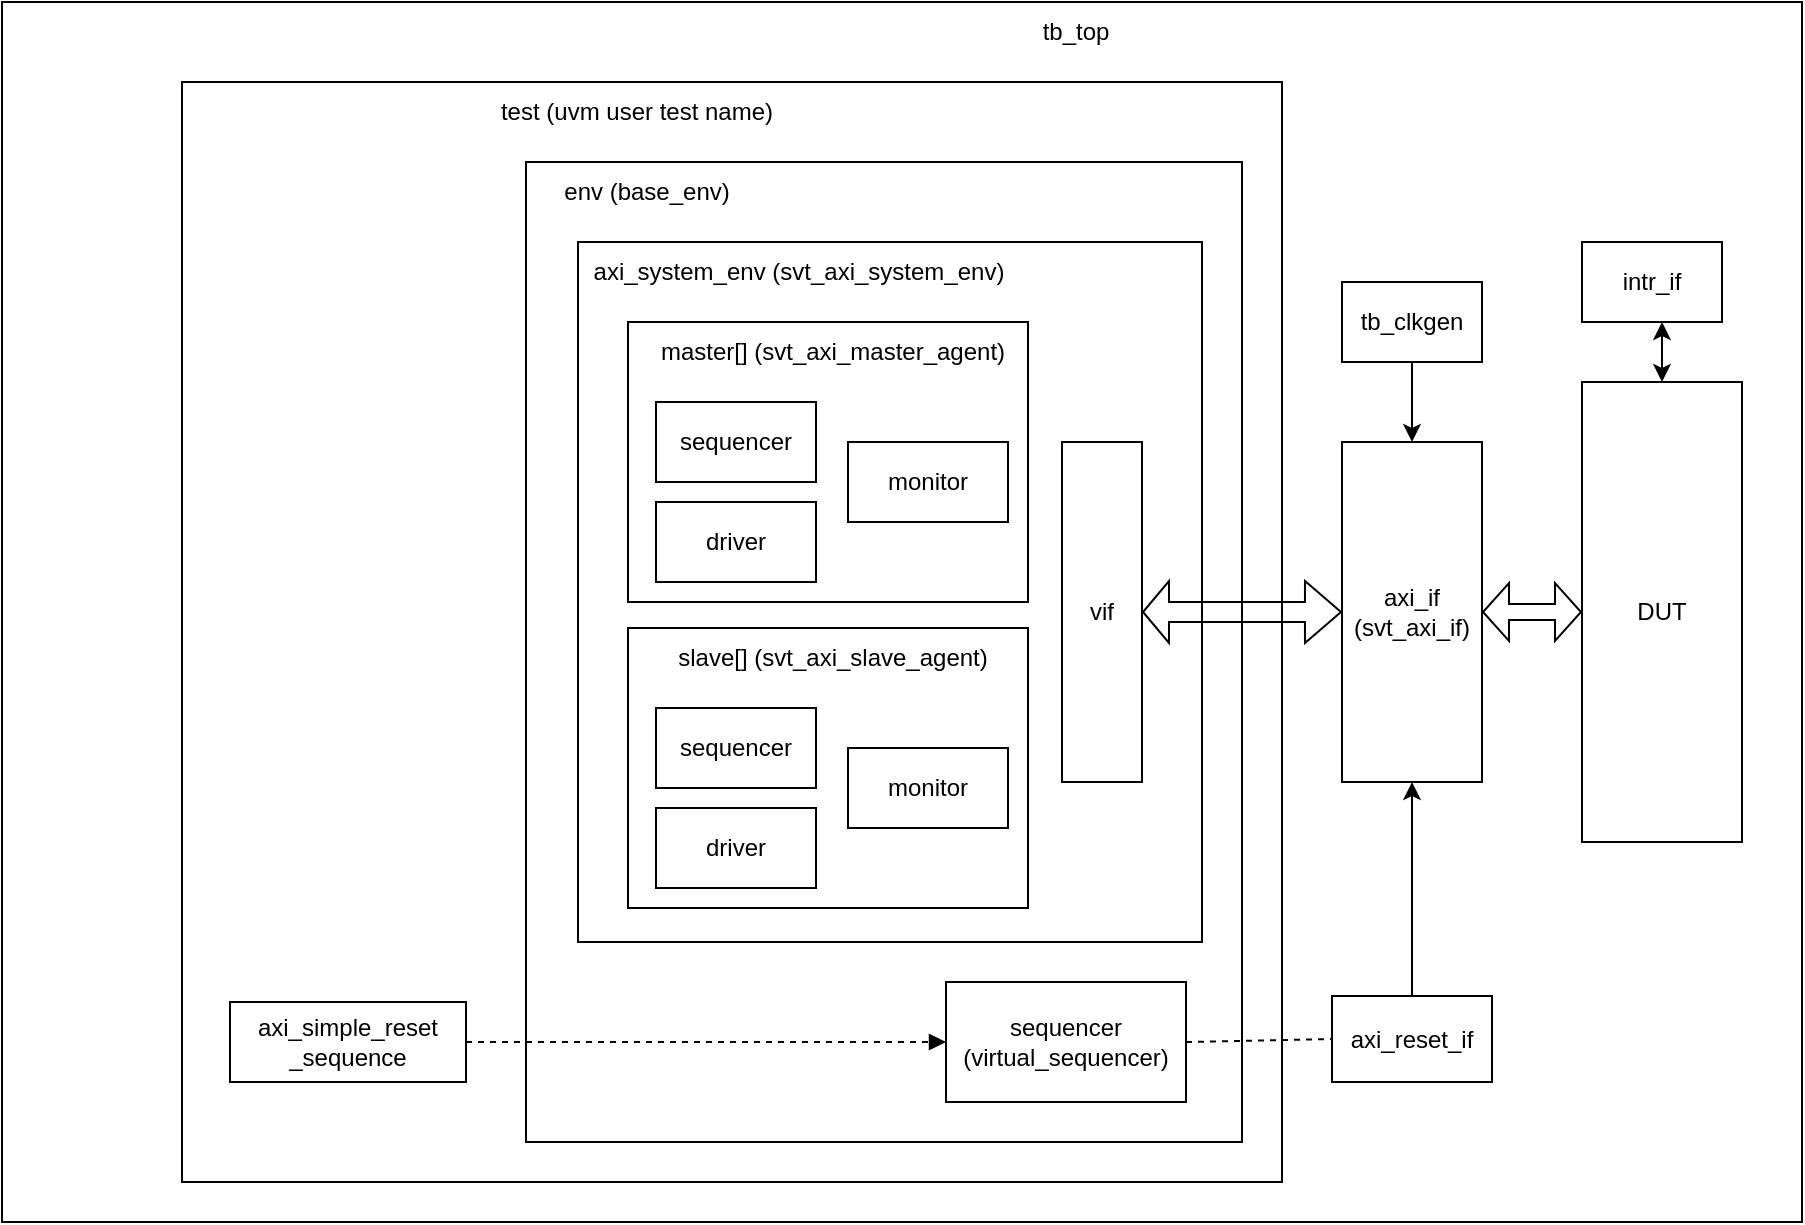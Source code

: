 <mxfile version="24.3.1" type="github">
  <diagram name="페이지-1" id="j0m4ZGj2uBs6hCEbyd8e">
    <mxGraphModel dx="2136" dy="819" grid="1" gridSize="10" guides="1" tooltips="1" connect="1" arrows="1" fold="1" page="1" pageScale="1" pageWidth="827" pageHeight="1169" background="#FFFFFF" math="0" shadow="0">
      <root>
        <mxCell id="0" />
        <mxCell id="1" parent="0" />
        <mxCell id="bGhYwZHVAM_phVAgwQyj-1" value="" style="rounded=0;whiteSpace=wrap;html=1;" parent="1" vertex="1">
          <mxGeometry x="-210" width="900" height="610" as="geometry" />
        </mxCell>
        <mxCell id="bGhYwZHVAM_phVAgwQyj-2" value="tb_top" style="text;html=1;align=center;verticalAlign=middle;whiteSpace=wrap;rounded=0;" parent="1" vertex="1">
          <mxGeometry x="272" width="110" height="30" as="geometry" />
        </mxCell>
        <mxCell id="bGhYwZHVAM_phVAgwQyj-3" value="DUT" style="rounded=0;whiteSpace=wrap;html=1;" parent="1" vertex="1">
          <mxGeometry x="580" y="190" width="80" height="230" as="geometry" />
        </mxCell>
        <mxCell id="bGhYwZHVAM_phVAgwQyj-8" value="" style="rounded=0;whiteSpace=wrap;html=1;" parent="1" vertex="1">
          <mxGeometry x="-120" y="40" width="550" height="550" as="geometry" />
        </mxCell>
        <mxCell id="bGhYwZHVAM_phVAgwQyj-10" value="test (uvm user test name)" style="text;html=1;align=center;verticalAlign=middle;whiteSpace=wrap;rounded=0;" parent="1" vertex="1">
          <mxGeometry x="22" y="40" width="171" height="30" as="geometry" />
        </mxCell>
        <mxCell id="bGhYwZHVAM_phVAgwQyj-11" value="" style="rounded=0;whiteSpace=wrap;html=1;" parent="1" vertex="1">
          <mxGeometry x="52" y="80" width="358" height="490" as="geometry" />
        </mxCell>
        <mxCell id="bGhYwZHVAM_phVAgwQyj-9" value="env (base_env)" style="text;html=1;align=center;verticalAlign=middle;whiteSpace=wrap;rounded=0;" parent="1" vertex="1">
          <mxGeometry x="52" y="80" width="121" height="30" as="geometry" />
        </mxCell>
        <mxCell id="bGhYwZHVAM_phVAgwQyj-13" value="" style="rounded=0;whiteSpace=wrap;html=1;" parent="1" vertex="1">
          <mxGeometry x="78" y="120" width="312" height="350" as="geometry" />
        </mxCell>
        <mxCell id="bGhYwZHVAM_phVAgwQyj-14" value="axi_system_env (svt_axi_system_env)" style="text;html=1;align=center;verticalAlign=middle;whiteSpace=wrap;rounded=0;" parent="1" vertex="1">
          <mxGeometry x="78" y="120" width="221" height="30" as="geometry" />
        </mxCell>
        <mxCell id="bGhYwZHVAM_phVAgwQyj-15" value="" style="shape=flexArrow;endArrow=classic;startArrow=classic;html=1;rounded=0;endSize=5.67;strokeWidth=1;entryX=0;entryY=0.5;entryDx=0;entryDy=0;exitX=1;exitY=0.5;exitDx=0;exitDy=0;width=10;startSize=4;" parent="1" edge="1" target="bGhYwZHVAM_phVAgwQyj-22" source="bGhYwZHVAM_phVAgwQyj-24">
          <mxGeometry width="100" height="100" relative="1" as="geometry">
            <mxPoint x="399" y="370" as="sourcePoint" />
            <mxPoint x="499" y="370" as="targetPoint" />
          </mxGeometry>
        </mxCell>
        <mxCell id="bGhYwZHVAM_phVAgwQyj-16" value="" style="rounded=0;whiteSpace=wrap;html=1;" parent="1" vertex="1">
          <mxGeometry x="103" y="160" width="200" height="140" as="geometry" />
        </mxCell>
        <mxCell id="bGhYwZHVAM_phVAgwQyj-22" value="axi_if (svt_axi_if)" style="rounded=0;whiteSpace=wrap;html=1;" parent="1" vertex="1">
          <mxGeometry x="460" y="220" width="70" height="170" as="geometry" />
        </mxCell>
        <mxCell id="bGhYwZHVAM_phVAgwQyj-24" value="vif" style="rounded=0;whiteSpace=wrap;html=1;" parent="1" vertex="1">
          <mxGeometry x="320" y="220" width="40" height="170" as="geometry" />
        </mxCell>
        <mxCell id="u0eFVRcWSBEoU88223CK-4" value="master[] (svt_axi_master_agent)" style="text;html=1;align=center;verticalAlign=middle;whiteSpace=wrap;rounded=0;" vertex="1" parent="1">
          <mxGeometry x="117" y="160" width="177" height="30" as="geometry" />
        </mxCell>
        <mxCell id="u0eFVRcWSBEoU88223CK-6" value="sequencer" style="rounded=0;whiteSpace=wrap;html=1;" vertex="1" parent="1">
          <mxGeometry x="117" y="200" width="80" height="40" as="geometry" />
        </mxCell>
        <mxCell id="u0eFVRcWSBEoU88223CK-7" value="driver" style="rounded=0;whiteSpace=wrap;html=1;" vertex="1" parent="1">
          <mxGeometry x="117" y="250" width="80" height="40" as="geometry" />
        </mxCell>
        <mxCell id="u0eFVRcWSBEoU88223CK-8" value="monitor" style="rounded=0;whiteSpace=wrap;html=1;" vertex="1" parent="1">
          <mxGeometry x="213" y="220" width="80" height="40" as="geometry" />
        </mxCell>
        <mxCell id="u0eFVRcWSBEoU88223CK-10" value="" style="rounded=0;whiteSpace=wrap;html=1;" vertex="1" parent="1">
          <mxGeometry x="103" y="313" width="200" height="140" as="geometry" />
        </mxCell>
        <mxCell id="u0eFVRcWSBEoU88223CK-11" value="slave[] (svt_axi_slave_agent)" style="text;html=1;align=center;verticalAlign=middle;whiteSpace=wrap;rounded=0;" vertex="1" parent="1">
          <mxGeometry x="117" y="313" width="177" height="30" as="geometry" />
        </mxCell>
        <mxCell id="u0eFVRcWSBEoU88223CK-12" value="sequencer" style="rounded=0;whiteSpace=wrap;html=1;" vertex="1" parent="1">
          <mxGeometry x="117" y="353" width="80" height="40" as="geometry" />
        </mxCell>
        <mxCell id="u0eFVRcWSBEoU88223CK-13" value="driver" style="rounded=0;whiteSpace=wrap;html=1;" vertex="1" parent="1">
          <mxGeometry x="117" y="403" width="80" height="40" as="geometry" />
        </mxCell>
        <mxCell id="u0eFVRcWSBEoU88223CK-14" value="monitor" style="rounded=0;whiteSpace=wrap;html=1;" vertex="1" parent="1">
          <mxGeometry x="213" y="373" width="80" height="40" as="geometry" />
        </mxCell>
        <mxCell id="u0eFVRcWSBEoU88223CK-20" value="" style="shape=flexArrow;endArrow=classic;startArrow=classic;html=1;rounded=0;endSize=4;strokeWidth=1;exitX=1;exitY=0.5;exitDx=0;exitDy=0;width=8;startSize=4;" edge="1" parent="1" source="bGhYwZHVAM_phVAgwQyj-22">
          <mxGeometry width="100" height="100" relative="1" as="geometry">
            <mxPoint x="540" y="304.5" as="sourcePoint" />
            <mxPoint x="580" y="305" as="targetPoint" />
          </mxGeometry>
        </mxCell>
        <mxCell id="u0eFVRcWSBEoU88223CK-21" value="tb_clkgen" style="rounded=0;whiteSpace=wrap;html=1;" vertex="1" parent="1">
          <mxGeometry x="460" y="140" width="70" height="40" as="geometry" />
        </mxCell>
        <mxCell id="u0eFVRcWSBEoU88223CK-22" value="" style="endArrow=classic;html=1;rounded=0;exitX=0.5;exitY=1;exitDx=0;exitDy=0;entryX=0.5;entryY=0;entryDx=0;entryDy=0;" edge="1" parent="1" source="u0eFVRcWSBEoU88223CK-21" target="bGhYwZHVAM_phVAgwQyj-22">
          <mxGeometry width="50" height="50" relative="1" as="geometry">
            <mxPoint x="460" y="280" as="sourcePoint" />
            <mxPoint x="510" y="230" as="targetPoint" />
          </mxGeometry>
        </mxCell>
        <mxCell id="u0eFVRcWSBEoU88223CK-23" value="axi_reset_if" style="rounded=0;whiteSpace=wrap;html=1;" vertex="1" parent="1">
          <mxGeometry x="455" y="497" width="80" height="43" as="geometry" />
        </mxCell>
        <mxCell id="u0eFVRcWSBEoU88223CK-24" value="" style="endArrow=classic;html=1;rounded=0;exitX=0.5;exitY=0;exitDx=0;exitDy=0;entryX=0.5;entryY=1;entryDx=0;entryDy=0;" edge="1" parent="1" source="u0eFVRcWSBEoU88223CK-23" target="bGhYwZHVAM_phVAgwQyj-22">
          <mxGeometry width="50" height="50" relative="1" as="geometry">
            <mxPoint x="460" y="280" as="sourcePoint" />
            <mxPoint x="510" y="230" as="targetPoint" />
            <Array as="points" />
          </mxGeometry>
        </mxCell>
        <mxCell id="u0eFVRcWSBEoU88223CK-25" value="intr_if" style="rounded=0;whiteSpace=wrap;html=1;" vertex="1" parent="1">
          <mxGeometry x="580" y="120" width="70" height="40" as="geometry" />
        </mxCell>
        <mxCell id="u0eFVRcWSBEoU88223CK-26" value="" style="endArrow=classic;startArrow=classic;html=1;rounded=0;exitX=0.5;exitY=0;exitDx=0;exitDy=0;" edge="1" parent="1" source="bGhYwZHVAM_phVAgwQyj-3">
          <mxGeometry width="50" height="50" relative="1" as="geometry">
            <mxPoint x="570" y="210" as="sourcePoint" />
            <mxPoint x="620" y="160" as="targetPoint" />
          </mxGeometry>
        </mxCell>
        <mxCell id="u0eFVRcWSBEoU88223CK-27" value="sequencer (virtual_sequencer)" style="rounded=0;whiteSpace=wrap;html=1;" vertex="1" parent="1">
          <mxGeometry x="262" y="490" width="120" height="60" as="geometry" />
        </mxCell>
        <mxCell id="u0eFVRcWSBEoU88223CK-28" value="axi_simple_reset&lt;div&gt;_sequence&lt;/div&gt;" style="rounded=0;whiteSpace=wrap;html=1;" vertex="1" parent="1">
          <mxGeometry x="-96" y="500" width="118" height="40" as="geometry" />
        </mxCell>
        <mxCell id="u0eFVRcWSBEoU88223CK-29" value="" style="endArrow=none;dashed=1;html=1;rounded=0;entryX=0;entryY=0.5;entryDx=0;entryDy=0;" edge="1" parent="1" target="u0eFVRcWSBEoU88223CK-23">
          <mxGeometry width="50" height="50" relative="1" as="geometry">
            <mxPoint x="382" y="520" as="sourcePoint" />
            <mxPoint x="432" y="470" as="targetPoint" />
          </mxGeometry>
        </mxCell>
        <mxCell id="u0eFVRcWSBEoU88223CK-31" value="" style="endArrow=block;dashed=1;html=1;rounded=0;entryX=0;entryY=0.5;entryDx=0;entryDy=0;startArrow=none;startFill=0;endFill=1;" edge="1" parent="1" target="u0eFVRcWSBEoU88223CK-27">
          <mxGeometry width="50" height="50" relative="1" as="geometry">
            <mxPoint x="22" y="520" as="sourcePoint" />
            <mxPoint x="72" y="470" as="targetPoint" />
          </mxGeometry>
        </mxCell>
      </root>
    </mxGraphModel>
  </diagram>
</mxfile>
